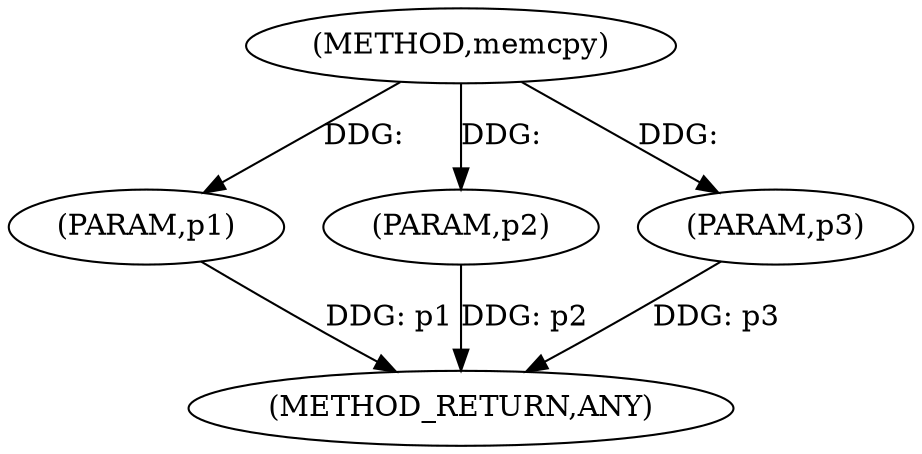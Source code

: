 
digraph "memcpy" {  

"14743" [label = "(METHOD,memcpy)" ]

"14748" [label = "(METHOD_RETURN,ANY)" ]

"14744" [label = "(PARAM,p1)" ]

"14745" [label = "(PARAM,p2)" ]

"14746" [label = "(PARAM,p3)" ]

  "14744" -> "14748"  [ label = "DDG: p1"] 

  "14745" -> "14748"  [ label = "DDG: p2"] 

  "14746" -> "14748"  [ label = "DDG: p3"] 

  "14743" -> "14744"  [ label = "DDG: "] 

  "14743" -> "14745"  [ label = "DDG: "] 

  "14743" -> "14746"  [ label = "DDG: "] 

}